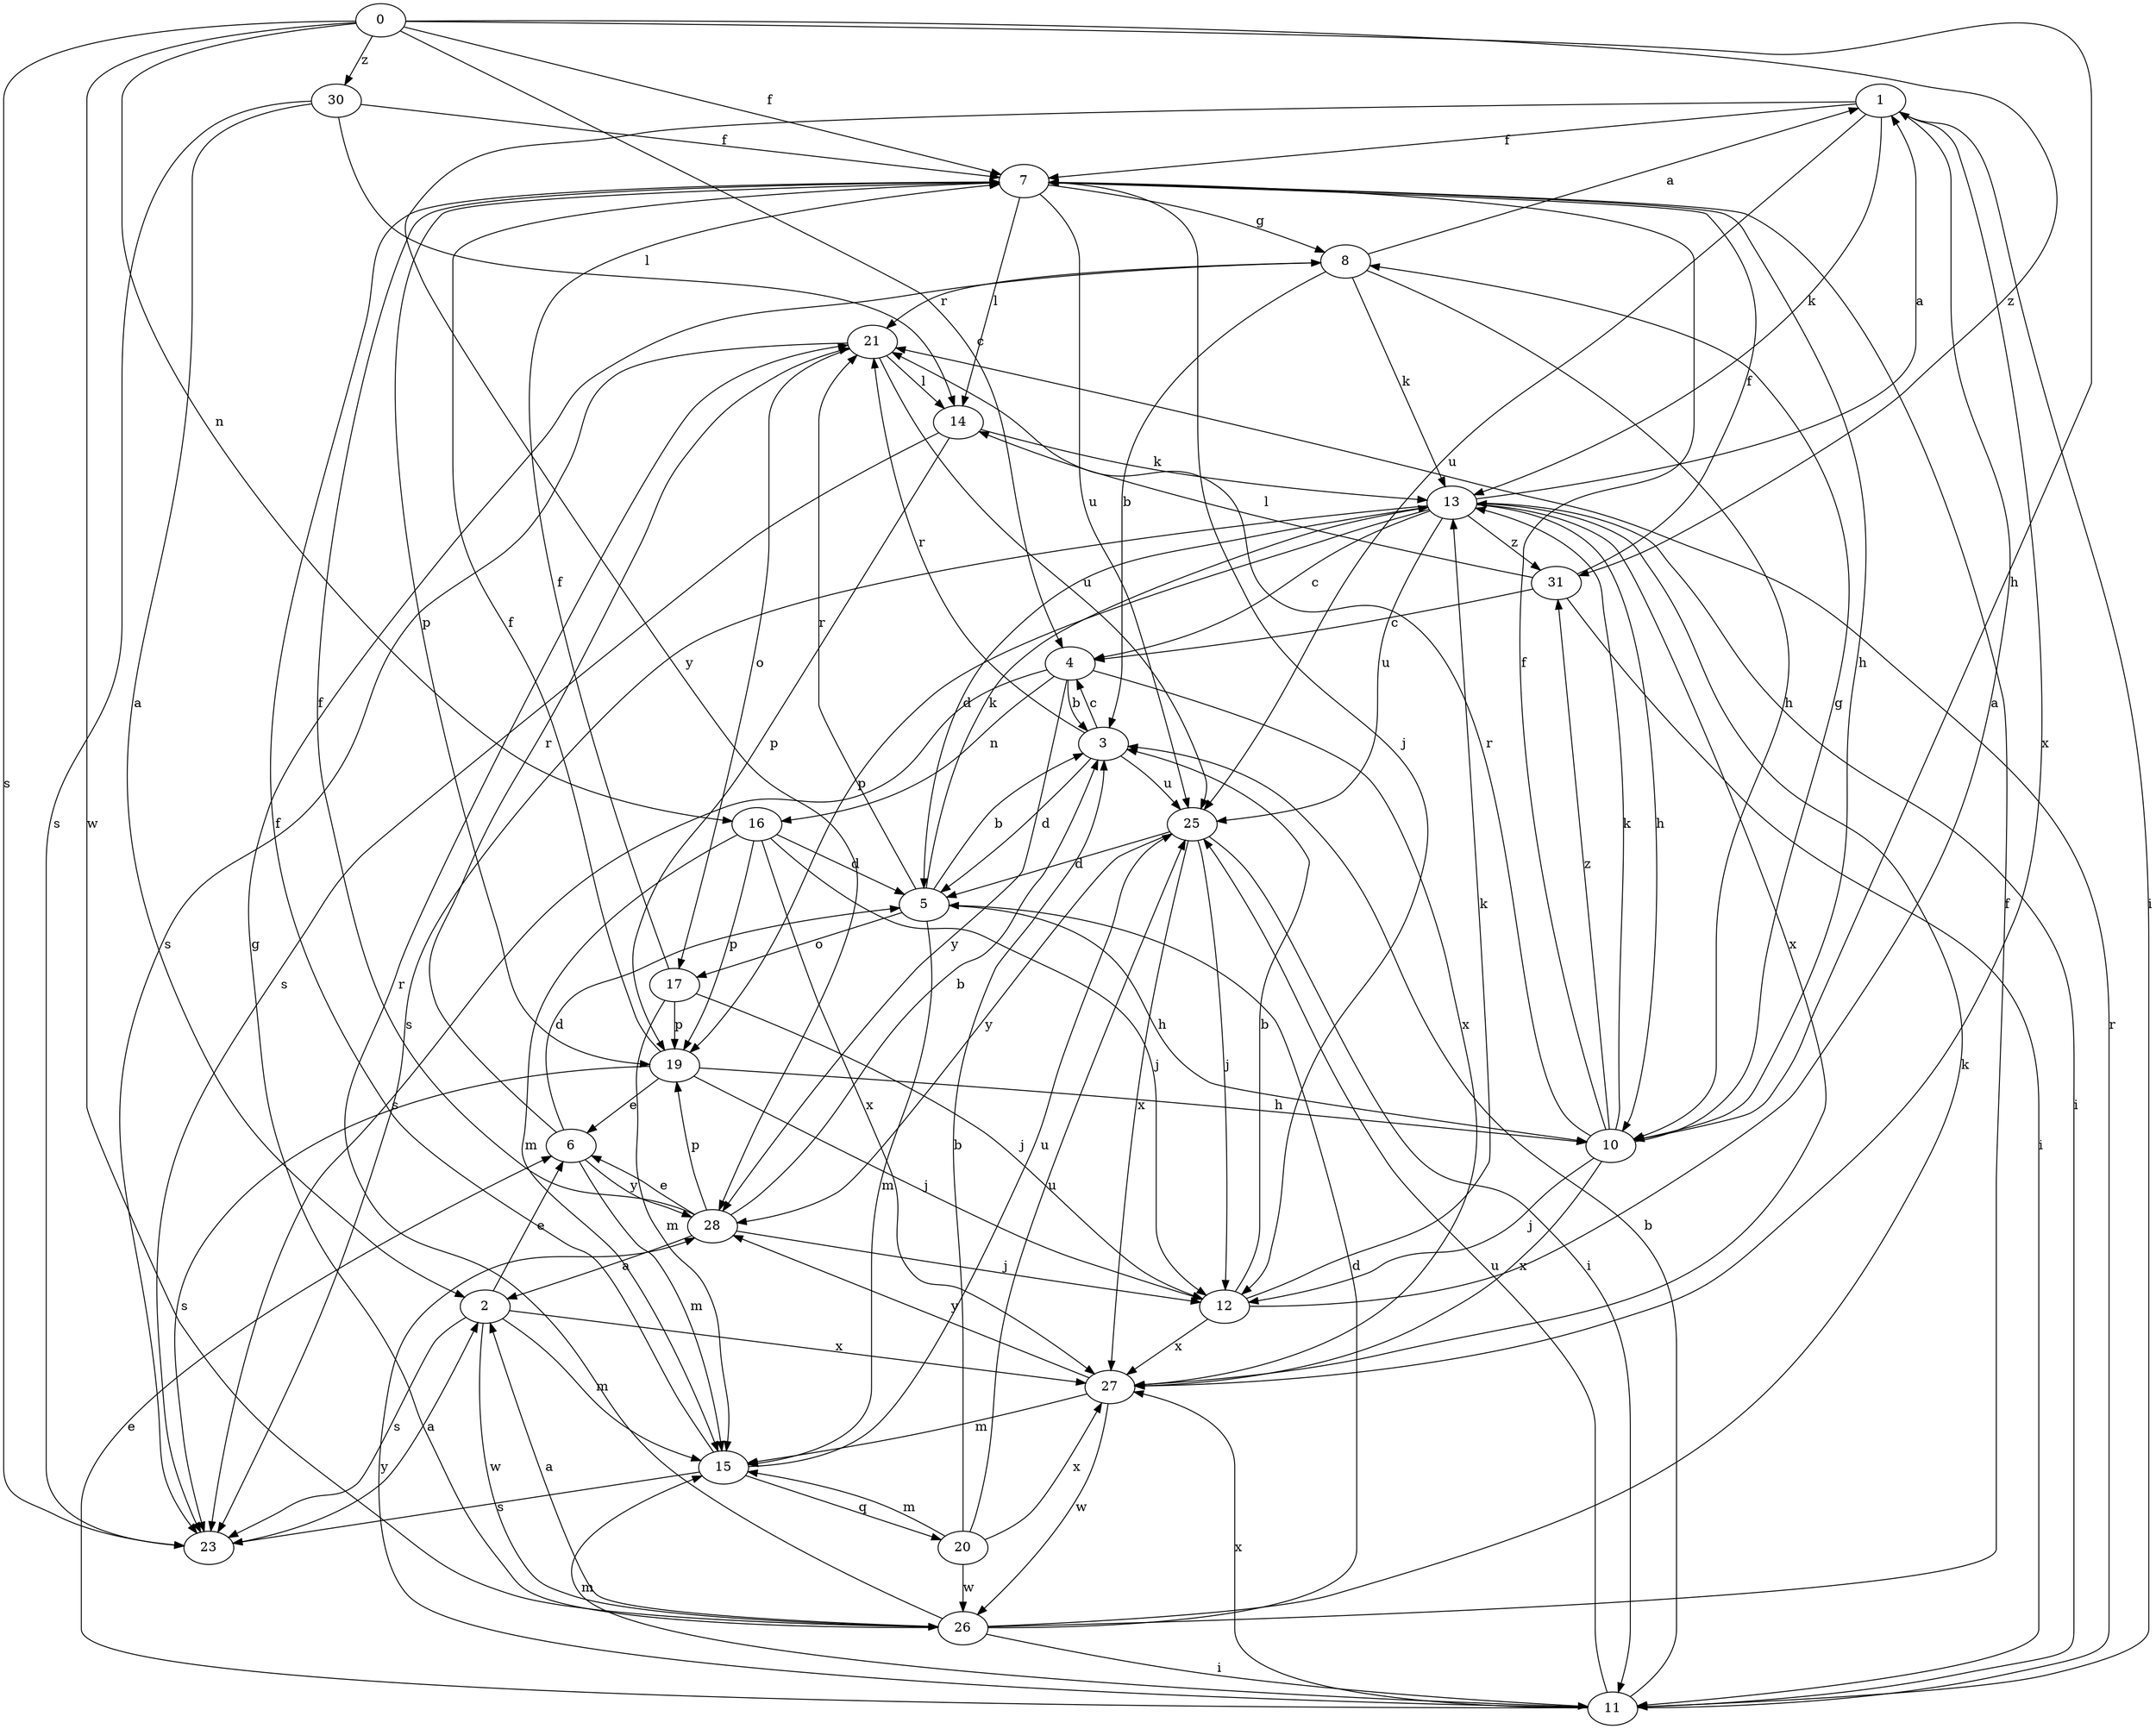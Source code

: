 strict digraph  {
1;
2;
3;
4;
5;
6;
0;
7;
8;
10;
11;
12;
13;
14;
15;
16;
17;
19;
20;
21;
23;
25;
26;
27;
28;
30;
31;
1 -> 7  [label=f];
1 -> 11  [label=i];
1 -> 13  [label=k];
1 -> 25  [label=u];
1 -> 27  [label=x];
1 -> 28  [label=y];
2 -> 6  [label=e];
2 -> 15  [label=m];
2 -> 23  [label=s];
2 -> 26  [label=w];
2 -> 27  [label=x];
3 -> 4  [label=c];
3 -> 5  [label=d];
3 -> 21  [label=r];
3 -> 25  [label=u];
4 -> 3  [label=b];
4 -> 16  [label=n];
4 -> 23  [label=s];
4 -> 27  [label=x];
4 -> 28  [label=y];
5 -> 3  [label=b];
5 -> 10  [label=h];
5 -> 13  [label=k];
5 -> 15  [label=m];
5 -> 17  [label=o];
5 -> 21  [label=r];
6 -> 5  [label=d];
6 -> 15  [label=m];
6 -> 21  [label=r];
6 -> 28  [label=y];
0 -> 4  [label=c];
0 -> 7  [label=f];
0 -> 10  [label=h];
0 -> 16  [label=n];
0 -> 23  [label=s];
0 -> 26  [label=w];
0 -> 30  [label=z];
0 -> 31  [label=z];
7 -> 8  [label=g];
7 -> 10  [label=h];
7 -> 12  [label=j];
7 -> 14  [label=l];
7 -> 19  [label=p];
7 -> 25  [label=u];
8 -> 1  [label=a];
8 -> 3  [label=b];
8 -> 10  [label=h];
8 -> 13  [label=k];
8 -> 21  [label=r];
10 -> 7  [label=f];
10 -> 8  [label=g];
10 -> 12  [label=j];
10 -> 13  [label=k];
10 -> 21  [label=r];
10 -> 27  [label=x];
10 -> 31  [label=z];
11 -> 3  [label=b];
11 -> 6  [label=e];
11 -> 15  [label=m];
11 -> 21  [label=r];
11 -> 25  [label=u];
11 -> 27  [label=x];
11 -> 28  [label=y];
12 -> 1  [label=a];
12 -> 3  [label=b];
12 -> 13  [label=k];
12 -> 27  [label=x];
13 -> 1  [label=a];
13 -> 4  [label=c];
13 -> 5  [label=d];
13 -> 10  [label=h];
13 -> 11  [label=i];
13 -> 19  [label=p];
13 -> 23  [label=s];
13 -> 25  [label=u];
13 -> 27  [label=x];
13 -> 31  [label=z];
14 -> 13  [label=k];
14 -> 19  [label=p];
14 -> 23  [label=s];
15 -> 7  [label=f];
15 -> 20  [label=q];
15 -> 23  [label=s];
15 -> 25  [label=u];
16 -> 5  [label=d];
16 -> 12  [label=j];
16 -> 15  [label=m];
16 -> 19  [label=p];
16 -> 27  [label=x];
17 -> 7  [label=f];
17 -> 12  [label=j];
17 -> 15  [label=m];
17 -> 19  [label=p];
19 -> 6  [label=e];
19 -> 7  [label=f];
19 -> 10  [label=h];
19 -> 12  [label=j];
19 -> 23  [label=s];
20 -> 3  [label=b];
20 -> 15  [label=m];
20 -> 25  [label=u];
20 -> 26  [label=w];
20 -> 27  [label=x];
21 -> 14  [label=l];
21 -> 17  [label=o];
21 -> 23  [label=s];
21 -> 25  [label=u];
23 -> 2  [label=a];
25 -> 5  [label=d];
25 -> 11  [label=i];
25 -> 12  [label=j];
25 -> 27  [label=x];
25 -> 28  [label=y];
26 -> 2  [label=a];
26 -> 5  [label=d];
26 -> 7  [label=f];
26 -> 8  [label=g];
26 -> 11  [label=i];
26 -> 13  [label=k];
26 -> 21  [label=r];
27 -> 15  [label=m];
27 -> 26  [label=w];
27 -> 28  [label=y];
28 -> 2  [label=a];
28 -> 3  [label=b];
28 -> 6  [label=e];
28 -> 7  [label=f];
28 -> 12  [label=j];
28 -> 19  [label=p];
30 -> 2  [label=a];
30 -> 7  [label=f];
30 -> 14  [label=l];
30 -> 23  [label=s];
31 -> 4  [label=c];
31 -> 7  [label=f];
31 -> 11  [label=i];
31 -> 14  [label=l];
}
